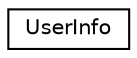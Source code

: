 digraph "Graphical Class Hierarchy"
{
  edge [fontname="Helvetica",fontsize="10",labelfontname="Helvetica",labelfontsize="10"];
  node [fontname="Helvetica",fontsize="10",shape=record];
  rankdir="LR";
  Node0 [label="UserInfo",height=0.2,width=0.4,color="black", fillcolor="white", style="filled",URL="$class_zest_1_1_user_info_1_1_user_info.html"];
}
